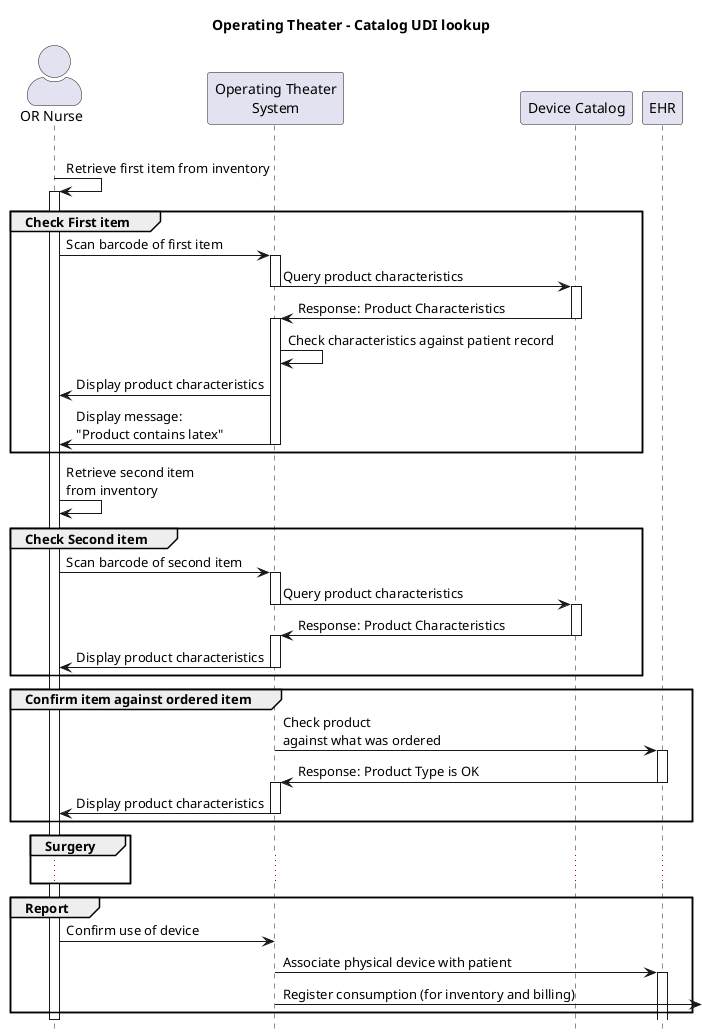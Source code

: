@startuml
'!include style.iuml
skinparam actorStyle awesome
title Operating Theater - Catalog UDI lookup
'skin BlueModern
hide footbox

actor "OR Nurse" as DP
Participant "Operating Theater\nSystem" as PDS
Participant "Device Catalog" as HUB
Participant "EHR" as EHR

'group Picking
'end
'group Tracking
'end
|||
'activate PDS
DP -> DP: Retrieve first item from inventory
activate DP
group Check First item
DP -> PDS: Scan barcode of first item
activate PDS
PDS -> HUB: Query product characteristics
deactivate PDS
activate HUB
HUB -> PDS: Response: Product Characteristics
deactivate HUB
activate PDS
PDS -> PDS: Check characteristics against patient record
PDS -> DP: Display product characteristics
PDS -> DP: Display message:\n"Product contains latex"
deactivate PDS
end

DP -> DP: Retrieve second item\nfrom inventory
group Check Second item
DP -> PDS: Scan barcode of second item
activate PDS
PDS -> HUB: Query product characteristics
deactivate PDS
activate HUB
HUB -> PDS: Response: Product Characteristics
deactivate HUB
activate PDS
PDS -> DP: Display product characteristics
deactivate PDS
end


group Confirm item against ordered item
PDS -> EHR: Check product\nagainst what was ordered
deactivate PDS
activate EHR
EHR -> PDS: Response: Product Type is OK
deactivate EHR
activate PDS
PDS -> DP: Display product characteristics
deactivate PDS
end

group Surgery
...
end

group Report
DP -> PDS: Confirm use of device 
PDS -> EHR : Associate physical device with patient 
activate EHR
PDS ->  : Register consumption (for inventory and billing)
end
deactivate DP



@enduml
